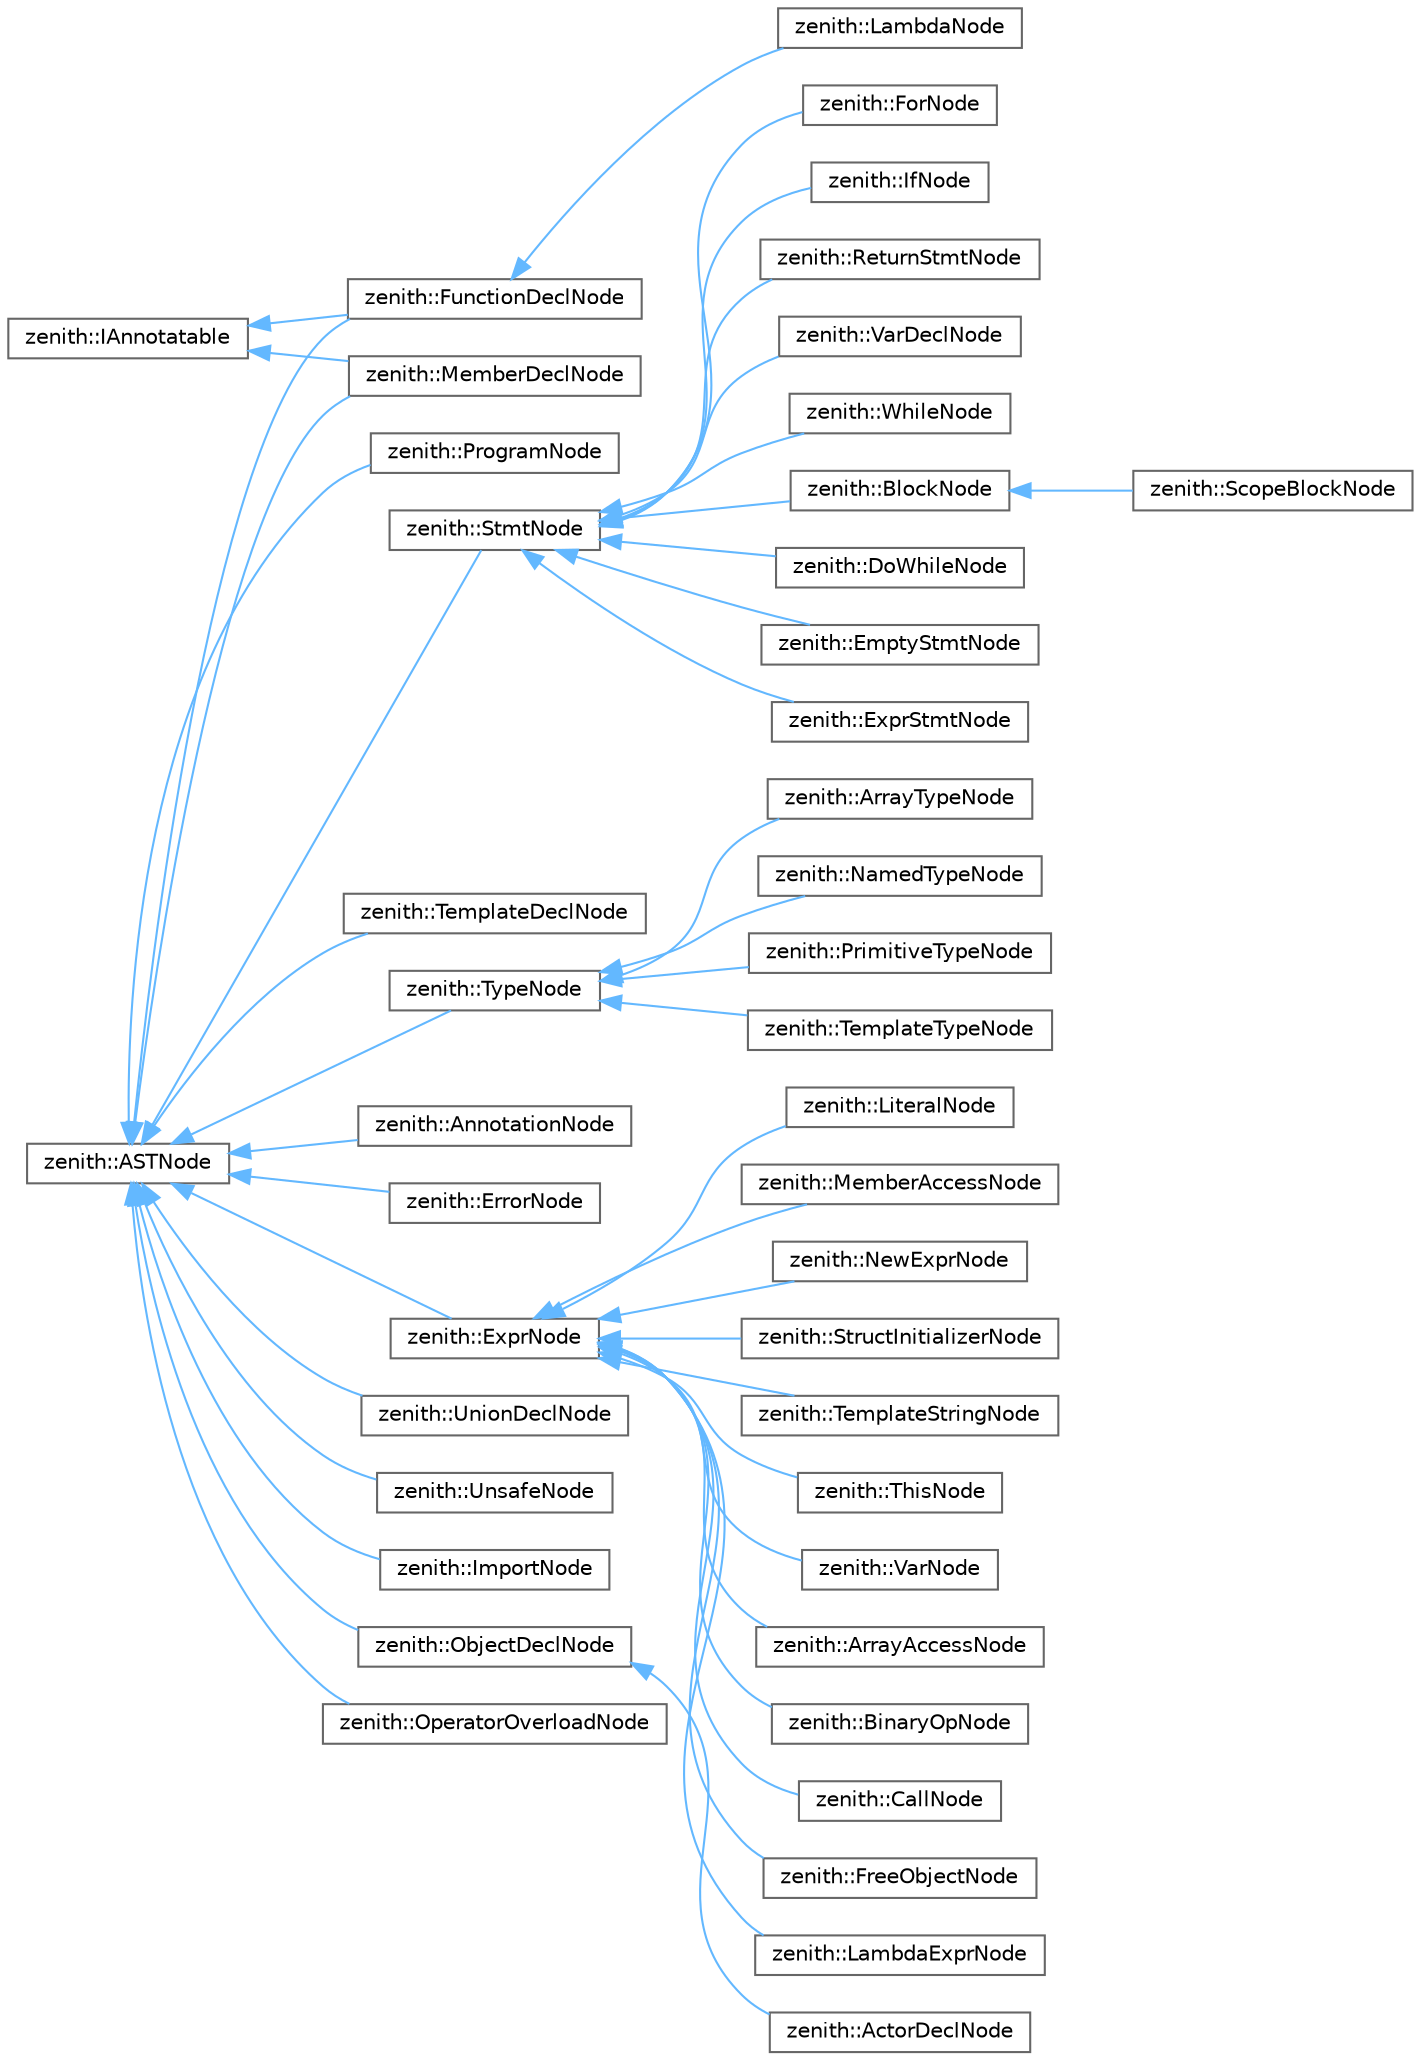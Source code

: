 digraph "Graphical Class Hierarchy"
{
 // LATEX_PDF_SIZE
  bgcolor="transparent";
  edge [fontname=Helvetica,fontsize=10,labelfontname=Helvetica,labelfontsize=10];
  node [fontname=Helvetica,fontsize=10,shape=box,height=0.2,width=0.4];
  rankdir="LR";
  Node0 [id="Node000000",label="zenith::ASTNode",height=0.2,width=0.4,color="grey40", fillcolor="white", style="filled",URL="$structzenith_1_1_a_s_t_node.html",tooltip=" "];
  Node0 -> Node1 [id="edge3_Node000000_Node000001",dir="back",color="steelblue1",style="solid",tooltip=" "];
  Node1 [id="Node000001",label="zenith::AnnotationNode",height=0.2,width=0.4,color="grey40", fillcolor="white", style="filled",URL="$structzenith_1_1_annotation_node.html",tooltip=" "];
  Node0 -> Node2 [id="edge4_Node000000_Node000002",dir="back",color="steelblue1",style="solid",tooltip=" "];
  Node2 [id="Node000002",label="zenith::ErrorNode",height=0.2,width=0.4,color="grey40", fillcolor="white", style="filled",URL="$structzenith_1_1_error_node.html",tooltip=" "];
  Node0 -> Node3 [id="edge5_Node000000_Node000003",dir="back",color="steelblue1",style="solid",tooltip=" "];
  Node3 [id="Node000003",label="zenith::ExprNode",height=0.2,width=0.4,color="grey40", fillcolor="white", style="filled",URL="$structzenith_1_1_expr_node.html",tooltip=" "];
  Node3 -> Node4 [id="edge6_Node000003_Node000004",dir="back",color="steelblue1",style="solid",tooltip=" "];
  Node4 [id="Node000004",label="zenith::ArrayAccessNode",height=0.2,width=0.4,color="grey40", fillcolor="white", style="filled",URL="$structzenith_1_1_array_access_node.html",tooltip=" "];
  Node3 -> Node5 [id="edge7_Node000003_Node000005",dir="back",color="steelblue1",style="solid",tooltip=" "];
  Node5 [id="Node000005",label="zenith::BinaryOpNode",height=0.2,width=0.4,color="grey40", fillcolor="white", style="filled",URL="$structzenith_1_1_binary_op_node.html",tooltip=" "];
  Node3 -> Node6 [id="edge8_Node000003_Node000006",dir="back",color="steelblue1",style="solid",tooltip=" "];
  Node6 [id="Node000006",label="zenith::CallNode",height=0.2,width=0.4,color="grey40", fillcolor="white", style="filled",URL="$structzenith_1_1_call_node.html",tooltip=" "];
  Node3 -> Node7 [id="edge9_Node000003_Node000007",dir="back",color="steelblue1",style="solid",tooltip=" "];
  Node7 [id="Node000007",label="zenith::FreeObjectNode",height=0.2,width=0.4,color="grey40", fillcolor="white", style="filled",URL="$structzenith_1_1_free_object_node.html",tooltip=" "];
  Node3 -> Node8 [id="edge10_Node000003_Node000008",dir="back",color="steelblue1",style="solid",tooltip=" "];
  Node8 [id="Node000008",label="zenith::LambdaExprNode",height=0.2,width=0.4,color="grey40", fillcolor="white", style="filled",URL="$structzenith_1_1_lambda_expr_node.html",tooltip=" "];
  Node3 -> Node9 [id="edge11_Node000003_Node000009",dir="back",color="steelblue1",style="solid",tooltip=" "];
  Node9 [id="Node000009",label="zenith::LiteralNode",height=0.2,width=0.4,color="grey40", fillcolor="white", style="filled",URL="$structzenith_1_1_literal_node.html",tooltip=" "];
  Node3 -> Node10 [id="edge12_Node000003_Node000010",dir="back",color="steelblue1",style="solid",tooltip=" "];
  Node10 [id="Node000010",label="zenith::MemberAccessNode",height=0.2,width=0.4,color="grey40", fillcolor="white", style="filled",URL="$structzenith_1_1_member_access_node.html",tooltip=" "];
  Node3 -> Node11 [id="edge13_Node000003_Node000011",dir="back",color="steelblue1",style="solid",tooltip=" "];
  Node11 [id="Node000011",label="zenith::NewExprNode",height=0.2,width=0.4,color="grey40", fillcolor="white", style="filled",URL="$structzenith_1_1_new_expr_node.html",tooltip=" "];
  Node3 -> Node12 [id="edge14_Node000003_Node000012",dir="back",color="steelblue1",style="solid",tooltip=" "];
  Node12 [id="Node000012",label="zenith::StructInitializerNode",height=0.2,width=0.4,color="grey40", fillcolor="white", style="filled",URL="$structzenith_1_1_struct_initializer_node.html",tooltip=" "];
  Node3 -> Node13 [id="edge15_Node000003_Node000013",dir="back",color="steelblue1",style="solid",tooltip=" "];
  Node13 [id="Node000013",label="zenith::TemplateStringNode",height=0.2,width=0.4,color="grey40", fillcolor="white", style="filled",URL="$structzenith_1_1_template_string_node.html",tooltip=" "];
  Node3 -> Node14 [id="edge16_Node000003_Node000014",dir="back",color="steelblue1",style="solid",tooltip=" "];
  Node14 [id="Node000014",label="zenith::ThisNode",height=0.2,width=0.4,color="grey40", fillcolor="white", style="filled",URL="$structzenith_1_1_this_node.html",tooltip=" "];
  Node3 -> Node15 [id="edge17_Node000003_Node000015",dir="back",color="steelblue1",style="solid",tooltip=" "];
  Node15 [id="Node000015",label="zenith::VarNode",height=0.2,width=0.4,color="grey40", fillcolor="white", style="filled",URL="$structzenith_1_1_var_node.html",tooltip=" "];
  Node0 -> Node16 [id="edge18_Node000000_Node000016",dir="back",color="steelblue1",style="solid",tooltip=" "];
  Node16 [id="Node000016",label="zenith::FunctionDeclNode",height=0.2,width=0.4,color="grey40", fillcolor="white", style="filled",URL="$structzenith_1_1_function_decl_node.html",tooltip=" "];
  Node16 -> Node17 [id="edge19_Node000016_Node000017",dir="back",color="steelblue1",style="solid",tooltip=" "];
  Node17 [id="Node000017",label="zenith::LambdaNode",height=0.2,width=0.4,color="grey40", fillcolor="white", style="filled",URL="$structzenith_1_1_lambda_node.html",tooltip=" "];
  Node0 -> Node20 [id="edge20_Node000000_Node000020",dir="back",color="steelblue1",style="solid",tooltip=" "];
  Node20 [id="Node000020",label="zenith::ImportNode",height=0.2,width=0.4,color="grey40", fillcolor="white", style="filled",URL="$structzenith_1_1_import_node.html",tooltip=" "];
  Node0 -> Node19 [id="edge21_Node000000_Node000019",dir="back",color="steelblue1",style="solid",tooltip=" "];
  Node19 [id="Node000019",label="zenith::MemberDeclNode",height=0.2,width=0.4,color="grey40", fillcolor="white", style="filled",URL="$structzenith_1_1_member_decl_node.html",tooltip=" "];
  Node0 -> Node21 [id="edge22_Node000000_Node000021",dir="back",color="steelblue1",style="solid",tooltip=" "];
  Node21 [id="Node000021",label="zenith::ObjectDeclNode",height=0.2,width=0.4,color="grey40", fillcolor="white", style="filled",URL="$structzenith_1_1_object_decl_node.html",tooltip=" "];
  Node21 -> Node22 [id="edge23_Node000021_Node000022",dir="back",color="steelblue1",style="solid",tooltip=" "];
  Node22 [id="Node000022",label="zenith::ActorDeclNode",height=0.2,width=0.4,color="grey40", fillcolor="white", style="filled",URL="$classzenith_1_1_actor_decl_node.html",tooltip=" "];
  Node0 -> Node23 [id="edge24_Node000000_Node000023",dir="back",color="steelblue1",style="solid",tooltip=" "];
  Node23 [id="Node000023",label="zenith::OperatorOverloadNode",height=0.2,width=0.4,color="grey40", fillcolor="white", style="filled",URL="$structzenith_1_1_operator_overload_node.html",tooltip=" "];
  Node0 -> Node24 [id="edge25_Node000000_Node000024",dir="back",color="steelblue1",style="solid",tooltip=" "];
  Node24 [id="Node000024",label="zenith::ProgramNode",height=0.2,width=0.4,color="grey40", fillcolor="white", style="filled",URL="$structzenith_1_1_program_node.html",tooltip=" "];
  Node0 -> Node25 [id="edge26_Node000000_Node000025",dir="back",color="steelblue1",style="solid",tooltip=" "];
  Node25 [id="Node000025",label="zenith::StmtNode",height=0.2,width=0.4,color="grey40", fillcolor="white", style="filled",URL="$structzenith_1_1_stmt_node.html",tooltip=" "];
  Node25 -> Node26 [id="edge27_Node000025_Node000026",dir="back",color="steelblue1",style="solid",tooltip=" "];
  Node26 [id="Node000026",label="zenith::BlockNode",height=0.2,width=0.4,color="grey40", fillcolor="white", style="filled",URL="$structzenith_1_1_block_node.html",tooltip=" "];
  Node26 -> Node27 [id="edge28_Node000026_Node000027",dir="back",color="steelblue1",style="solid",tooltip=" "];
  Node27 [id="Node000027",label="zenith::ScopeBlockNode",height=0.2,width=0.4,color="grey40", fillcolor="white", style="filled",URL="$structzenith_1_1_scope_block_node.html",tooltip=" "];
  Node25 -> Node28 [id="edge29_Node000025_Node000028",dir="back",color="steelblue1",style="solid",tooltip=" "];
  Node28 [id="Node000028",label="zenith::DoWhileNode",height=0.2,width=0.4,color="grey40", fillcolor="white", style="filled",URL="$structzenith_1_1_do_while_node.html",tooltip=" "];
  Node25 -> Node29 [id="edge30_Node000025_Node000029",dir="back",color="steelblue1",style="solid",tooltip=" "];
  Node29 [id="Node000029",label="zenith::EmptyStmtNode",height=0.2,width=0.4,color="grey40", fillcolor="white", style="filled",URL="$structzenith_1_1_empty_stmt_node.html",tooltip=" "];
  Node25 -> Node30 [id="edge31_Node000025_Node000030",dir="back",color="steelblue1",style="solid",tooltip=" "];
  Node30 [id="Node000030",label="zenith::ExprStmtNode",height=0.2,width=0.4,color="grey40", fillcolor="white", style="filled",URL="$structzenith_1_1_expr_stmt_node.html",tooltip=" "];
  Node25 -> Node31 [id="edge32_Node000025_Node000031",dir="back",color="steelblue1",style="solid",tooltip=" "];
  Node31 [id="Node000031",label="zenith::ForNode",height=0.2,width=0.4,color="grey40", fillcolor="white", style="filled",URL="$structzenith_1_1_for_node.html",tooltip=" "];
  Node25 -> Node32 [id="edge33_Node000025_Node000032",dir="back",color="steelblue1",style="solid",tooltip=" "];
  Node32 [id="Node000032",label="zenith::IfNode",height=0.2,width=0.4,color="grey40", fillcolor="white", style="filled",URL="$structzenith_1_1_if_node.html",tooltip=" "];
  Node25 -> Node33 [id="edge34_Node000025_Node000033",dir="back",color="steelblue1",style="solid",tooltip=" "];
  Node33 [id="Node000033",label="zenith::ReturnStmtNode",height=0.2,width=0.4,color="grey40", fillcolor="white", style="filled",URL="$structzenith_1_1_return_stmt_node.html",tooltip=" "];
  Node25 -> Node34 [id="edge35_Node000025_Node000034",dir="back",color="steelblue1",style="solid",tooltip=" "];
  Node34 [id="Node000034",label="zenith::VarDeclNode",height=0.2,width=0.4,color="grey40", fillcolor="white", style="filled",URL="$structzenith_1_1_var_decl_node.html",tooltip=" "];
  Node25 -> Node35 [id="edge36_Node000025_Node000035",dir="back",color="steelblue1",style="solid",tooltip=" "];
  Node35 [id="Node000035",label="zenith::WhileNode",height=0.2,width=0.4,color="grey40", fillcolor="white", style="filled",URL="$structzenith_1_1_while_node.html",tooltip=" "];
  Node0 -> Node36 [id="edge37_Node000000_Node000036",dir="back",color="steelblue1",style="solid",tooltip=" "];
  Node36 [id="Node000036",label="zenith::TemplateDeclNode",height=0.2,width=0.4,color="grey40", fillcolor="white", style="filled",URL="$structzenith_1_1_template_decl_node.html",tooltip=" "];
  Node0 -> Node37 [id="edge38_Node000000_Node000037",dir="back",color="steelblue1",style="solid",tooltip=" "];
  Node37 [id="Node000037",label="zenith::TypeNode",height=0.2,width=0.4,color="grey40", fillcolor="white", style="filled",URL="$structzenith_1_1_type_node.html",tooltip=" "];
  Node37 -> Node38 [id="edge39_Node000037_Node000038",dir="back",color="steelblue1",style="solid",tooltip=" "];
  Node38 [id="Node000038",label="zenith::ArrayTypeNode",height=0.2,width=0.4,color="grey40", fillcolor="white", style="filled",URL="$structzenith_1_1_array_type_node.html",tooltip=" "];
  Node37 -> Node39 [id="edge40_Node000037_Node000039",dir="back",color="steelblue1",style="solid",tooltip=" "];
  Node39 [id="Node000039",label="zenith::NamedTypeNode",height=0.2,width=0.4,color="grey40", fillcolor="white", style="filled",URL="$structzenith_1_1_named_type_node.html",tooltip=" "];
  Node37 -> Node40 [id="edge41_Node000037_Node000040",dir="back",color="steelblue1",style="solid",tooltip=" "];
  Node40 [id="Node000040",label="zenith::PrimitiveTypeNode",height=0.2,width=0.4,color="grey40", fillcolor="white", style="filled",URL="$structzenith_1_1_primitive_type_node.html",tooltip=" "];
  Node37 -> Node41 [id="edge42_Node000037_Node000041",dir="back",color="steelblue1",style="solid",tooltip=" "];
  Node41 [id="Node000041",label="zenith::TemplateTypeNode",height=0.2,width=0.4,color="grey40", fillcolor="white", style="filled",URL="$structzenith_1_1_template_type_node.html",tooltip=" "];
  Node0 -> Node42 [id="edge43_Node000000_Node000042",dir="back",color="steelblue1",style="solid",tooltip=" "];
  Node42 [id="Node000042",label="zenith::UnionDeclNode",height=0.2,width=0.4,color="grey40", fillcolor="white", style="filled",URL="$structzenith_1_1_union_decl_node.html",tooltip=" "];
  Node0 -> Node43 [id="edge44_Node000000_Node000043",dir="back",color="steelblue1",style="solid",tooltip=" "];
  Node43 [id="Node000043",label="zenith::UnsafeNode",height=0.2,width=0.4,color="grey40", fillcolor="white", style="filled",URL="$structzenith_1_1_unsafe_node.html",tooltip=" "];
  Node18 [id="Node000018",label="zenith::IAnnotatable",height=0.2,width=0.4,color="grey40", fillcolor="white", style="filled",URL="$structzenith_1_1_i_annotatable.html",tooltip=" "];
  Node18 -> Node16 [id="edge45_Node000018_Node000016",dir="back",color="steelblue1",style="solid",tooltip=" "];
  Node18 -> Node19 [id="edge46_Node000018_Node000019",dir="back",color="steelblue1",style="solid",tooltip=" "];
}
